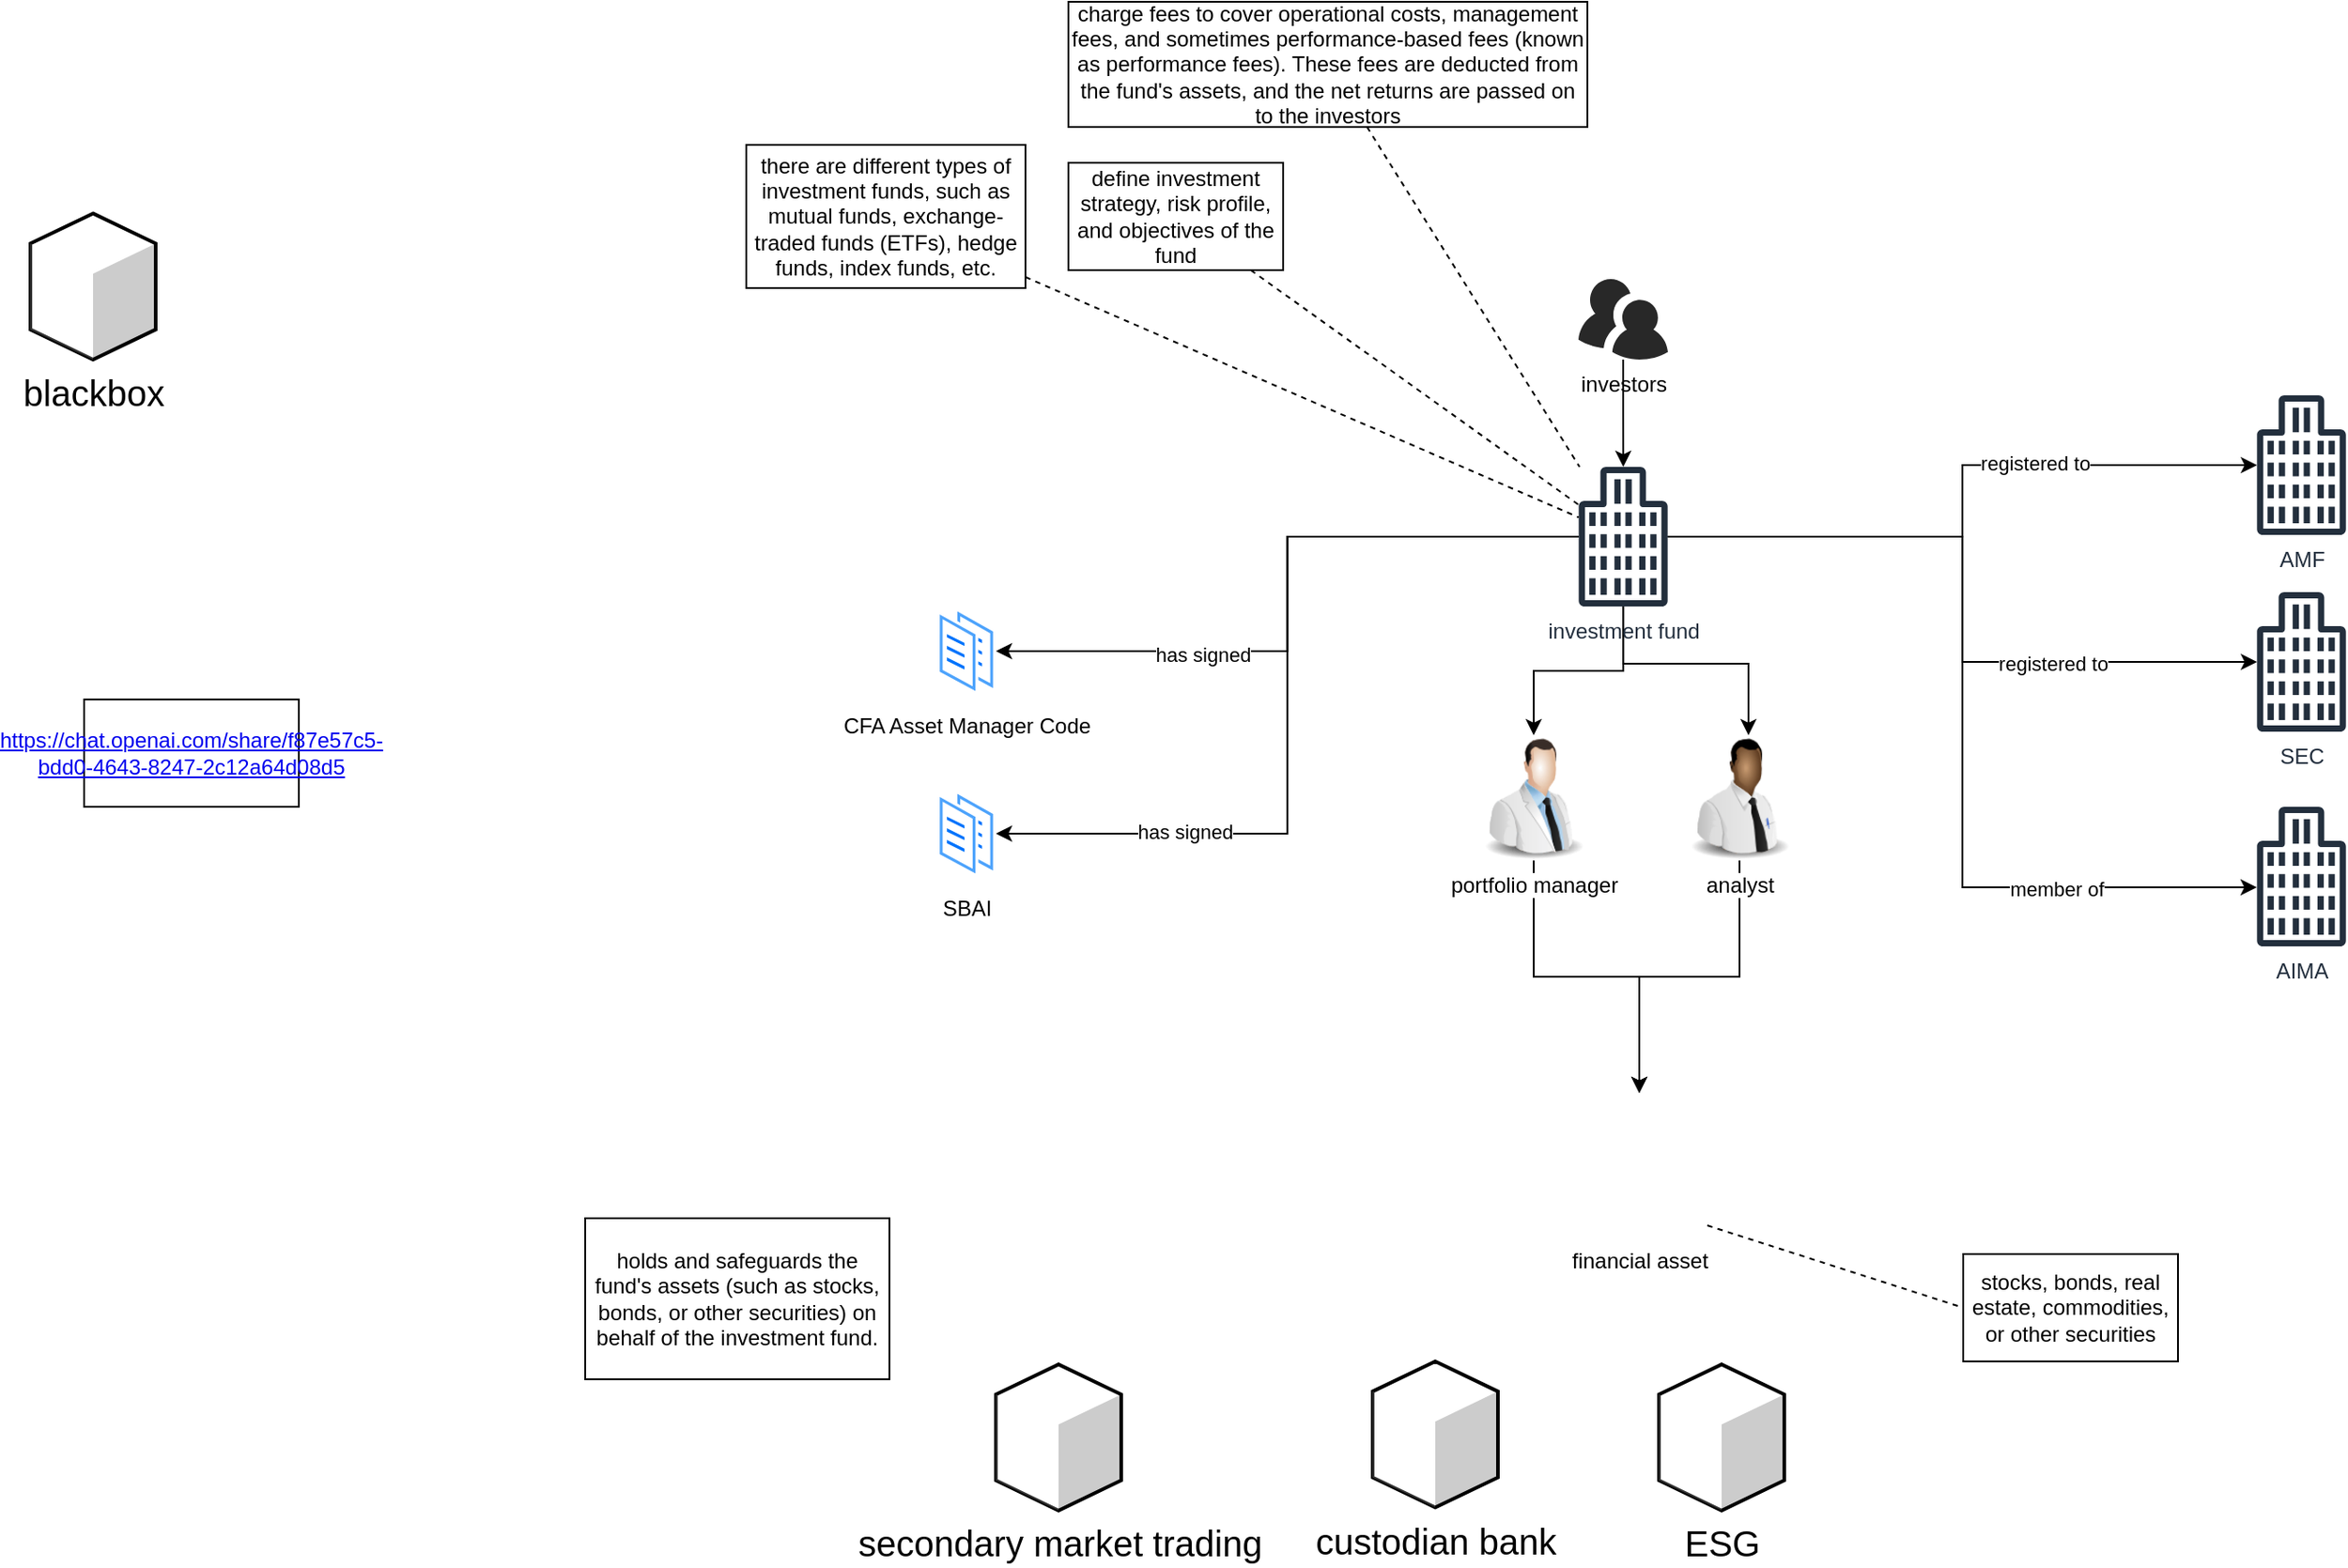 <mxfile version="21.6.6" type="github">
  <diagram name="Page-1" id="54c02804-9d69-ba3f-8aca-1021b27b8050">
    <mxGraphModel dx="2893" dy="2656" grid="1" gridSize="10" guides="1" tooltips="1" connect="1" arrows="1" fold="1" page="1" pageScale="1" pageWidth="1100" pageHeight="850" background="none" math="0" shadow="0">
      <root>
        <mxCell id="0" />
        <mxCell id="1" parent="0" />
        <mxCell id="7c3a617817c5cf35-7" value="secondary market trading" style="verticalLabelPosition=bottom;verticalAlign=top;html=1;shape=mxgraph.infographic.shadedCube;isoAngle=15;fontFamily=Helvetica;fontSize=20;align=center;strokeWidth=2;aspect=fixed;" parent="1" vertex="1">
          <mxGeometry x="169.5" y="-138.33" width="70" height="81.67" as="geometry" />
        </mxCell>
        <mxCell id="qRGsfc20uHWPQH7qOcsc-11" style="edgeStyle=orthogonalEdgeStyle;rounded=0;orthogonalLoop=1;jettySize=auto;html=1;" edge="1" parent="1" source="qRGsfc20uHWPQH7qOcsc-2" target="qRGsfc20uHWPQH7qOcsc-3">
          <mxGeometry relative="1" as="geometry" />
        </mxCell>
        <mxCell id="qRGsfc20uHWPQH7qOcsc-2" value="investors" style="verticalLabelPosition=bottom;sketch=0;html=1;fillColor=#282828;strokeColor=none;verticalAlign=top;pointerEvents=1;align=center;shape=mxgraph.cisco_safe.people_places_things_icons.icon9;" vertex="1" parent="1">
          <mxGeometry x="495" y="-745" width="50" height="45" as="geometry" />
        </mxCell>
        <mxCell id="qRGsfc20uHWPQH7qOcsc-12" style="edgeStyle=orthogonalEdgeStyle;rounded=0;orthogonalLoop=1;jettySize=auto;html=1;" edge="1" parent="1" source="qRGsfc20uHWPQH7qOcsc-3" target="qRGsfc20uHWPQH7qOcsc-4">
          <mxGeometry relative="1" as="geometry" />
        </mxCell>
        <mxCell id="qRGsfc20uHWPQH7qOcsc-13" style="edgeStyle=orthogonalEdgeStyle;rounded=0;orthogonalLoop=1;jettySize=auto;html=1;" edge="1" parent="1" source="qRGsfc20uHWPQH7qOcsc-3" target="qRGsfc20uHWPQH7qOcsc-6">
          <mxGeometry relative="1" as="geometry">
            <Array as="points">
              <mxPoint x="520" y="-530" />
              <mxPoint x="590" y="-530" />
            </Array>
          </mxGeometry>
        </mxCell>
        <mxCell id="qRGsfc20uHWPQH7qOcsc-25" style="edgeStyle=orthogonalEdgeStyle;rounded=0;orthogonalLoop=1;jettySize=auto;html=1;" edge="1" parent="1" source="qRGsfc20uHWPQH7qOcsc-3" target="qRGsfc20uHWPQH7qOcsc-23">
          <mxGeometry relative="1" as="geometry" />
        </mxCell>
        <mxCell id="qRGsfc20uHWPQH7qOcsc-28" value="registered to" style="edgeLabel;html=1;align=center;verticalAlign=middle;resizable=0;points=[];" vertex="1" connectable="0" parent="qRGsfc20uHWPQH7qOcsc-25">
          <mxGeometry x="0.328" y="1" relative="1" as="geometry">
            <mxPoint as="offset" />
          </mxGeometry>
        </mxCell>
        <mxCell id="qRGsfc20uHWPQH7qOcsc-26" style="edgeStyle=orthogonalEdgeStyle;rounded=0;orthogonalLoop=1;jettySize=auto;html=1;" edge="1" parent="1" source="qRGsfc20uHWPQH7qOcsc-3" target="qRGsfc20uHWPQH7qOcsc-24">
          <mxGeometry relative="1" as="geometry" />
        </mxCell>
        <mxCell id="qRGsfc20uHWPQH7qOcsc-27" value="registered to" style="edgeLabel;html=1;align=center;verticalAlign=middle;resizable=0;points=[];" vertex="1" connectable="0" parent="qRGsfc20uHWPQH7qOcsc-26">
          <mxGeometry x="0.428" y="-1" relative="1" as="geometry">
            <mxPoint as="offset" />
          </mxGeometry>
        </mxCell>
        <mxCell id="qRGsfc20uHWPQH7qOcsc-33" style="edgeStyle=orthogonalEdgeStyle;rounded=0;orthogonalLoop=1;jettySize=auto;html=1;entryX=-0.003;entryY=0.577;entryDx=0;entryDy=0;entryPerimeter=0;" edge="1" parent="1" source="qRGsfc20uHWPQH7qOcsc-3" target="qRGsfc20uHWPQH7qOcsc-32">
          <mxGeometry relative="1" as="geometry" />
        </mxCell>
        <mxCell id="qRGsfc20uHWPQH7qOcsc-34" value="member of" style="edgeLabel;html=1;align=center;verticalAlign=middle;resizable=0;points=[];" vertex="1" connectable="0" parent="qRGsfc20uHWPQH7qOcsc-33">
          <mxGeometry x="0.573" y="-1" relative="1" as="geometry">
            <mxPoint as="offset" />
          </mxGeometry>
        </mxCell>
        <mxCell id="qRGsfc20uHWPQH7qOcsc-35" style="edgeStyle=orthogonalEdgeStyle;rounded=0;orthogonalLoop=1;jettySize=auto;html=1;entryX=1;entryY=0.5;entryDx=0;entryDy=0;" edge="1" parent="1" source="qRGsfc20uHWPQH7qOcsc-3" target="qRGsfc20uHWPQH7qOcsc-29">
          <mxGeometry relative="1" as="geometry" />
        </mxCell>
        <mxCell id="qRGsfc20uHWPQH7qOcsc-36" value="has signed" style="edgeLabel;html=1;align=center;verticalAlign=middle;resizable=0;points=[];" vertex="1" connectable="0" parent="qRGsfc20uHWPQH7qOcsc-35">
          <mxGeometry x="0.407" y="2" relative="1" as="geometry">
            <mxPoint as="offset" />
          </mxGeometry>
        </mxCell>
        <mxCell id="qRGsfc20uHWPQH7qOcsc-37" style="edgeStyle=orthogonalEdgeStyle;rounded=0;orthogonalLoop=1;jettySize=auto;html=1;entryX=1;entryY=0.5;entryDx=0;entryDy=0;" edge="1" parent="1" source="qRGsfc20uHWPQH7qOcsc-3" target="qRGsfc20uHWPQH7qOcsc-30">
          <mxGeometry relative="1" as="geometry" />
        </mxCell>
        <mxCell id="qRGsfc20uHWPQH7qOcsc-38" value="has signed" style="edgeLabel;html=1;align=center;verticalAlign=middle;resizable=0;points=[];" vertex="1" connectable="0" parent="qRGsfc20uHWPQH7qOcsc-37">
          <mxGeometry x="0.571" y="-1" relative="1" as="geometry">
            <mxPoint as="offset" />
          </mxGeometry>
        </mxCell>
        <mxCell id="qRGsfc20uHWPQH7qOcsc-3" value="investment fund " style="sketch=0;outlineConnect=0;fontColor=#232F3E;gradientColor=none;fillColor=#232F3D;strokeColor=none;dashed=0;verticalLabelPosition=bottom;verticalAlign=top;align=center;html=1;fontSize=12;fontStyle=0;aspect=fixed;pointerEvents=1;shape=mxgraph.aws4.office_building;" vertex="1" parent="1">
          <mxGeometry x="495" y="-640" width="50" height="78" as="geometry" />
        </mxCell>
        <mxCell id="qRGsfc20uHWPQH7qOcsc-14" style="edgeStyle=orthogonalEdgeStyle;rounded=0;orthogonalLoop=1;jettySize=auto;html=1;" edge="1" parent="1" source="qRGsfc20uHWPQH7qOcsc-4" target="qRGsfc20uHWPQH7qOcsc-7">
          <mxGeometry relative="1" as="geometry" />
        </mxCell>
        <mxCell id="qRGsfc20uHWPQH7qOcsc-4" value="portfolio manager" style="image;html=1;image=img/lib/clip_art/people/Scientist_Man_128x128.png" vertex="1" parent="1">
          <mxGeometry x="435" y="-490" width="70" height="70" as="geometry" />
        </mxCell>
        <mxCell id="qRGsfc20uHWPQH7qOcsc-15" style="edgeStyle=orthogonalEdgeStyle;rounded=0;orthogonalLoop=1;jettySize=auto;html=1;" edge="1" parent="1" source="qRGsfc20uHWPQH7qOcsc-6" target="qRGsfc20uHWPQH7qOcsc-7">
          <mxGeometry relative="1" as="geometry" />
        </mxCell>
        <mxCell id="qRGsfc20uHWPQH7qOcsc-6" value="analyst" style="image;html=1;image=img/lib/clip_art/people/Tech_Man_Black_128x128.png" vertex="1" parent="1">
          <mxGeometry x="550" y="-490" width="70" height="70" as="geometry" />
        </mxCell>
        <mxCell id="qRGsfc20uHWPQH7qOcsc-7" value="financial asset" style="shape=image;html=1;verticalAlign=top;verticalLabelPosition=bottom;labelBackgroundColor=#ffffff;imageAspect=0;aspect=fixed;image=https://cdn0.iconfinder.com/data/icons/business-startup-10/50/25-128.png" vertex="1" parent="1">
          <mxGeometry x="489" y="-290" width="80" height="80" as="geometry" />
        </mxCell>
        <mxCell id="qRGsfc20uHWPQH7qOcsc-16" style="rounded=0;orthogonalLoop=1;jettySize=auto;html=1;dashed=1;endArrow=none;endFill=0;" edge="1" parent="1" source="qRGsfc20uHWPQH7qOcsc-10" target="qRGsfc20uHWPQH7qOcsc-3">
          <mxGeometry relative="1" as="geometry" />
        </mxCell>
        <mxCell id="qRGsfc20uHWPQH7qOcsc-10" value="define investment strategy, risk profile, and objectives of the fund" style="rounded=0;whiteSpace=wrap;html=1;" vertex="1" parent="1">
          <mxGeometry x="210" y="-810" width="120" height="60" as="geometry" />
        </mxCell>
        <mxCell id="qRGsfc20uHWPQH7qOcsc-18" style="rounded=0;orthogonalLoop=1;jettySize=auto;html=1;endArrow=none;dashed=1;endFill=0;strokeColor=default;" edge="1" parent="1" source="qRGsfc20uHWPQH7qOcsc-17" target="qRGsfc20uHWPQH7qOcsc-3">
          <mxGeometry relative="1" as="geometry">
            <mxPoint x="380" y="-520" as="targetPoint" />
          </mxGeometry>
        </mxCell>
        <mxCell id="qRGsfc20uHWPQH7qOcsc-17" value="there are different types of investment funds, such as mutual funds, exchange-traded funds (ETFs), hedge funds, index funds, etc." style="rounded=0;whiteSpace=wrap;html=1;" vertex="1" parent="1">
          <mxGeometry x="30" y="-820" width="156" height="80" as="geometry" />
        </mxCell>
        <mxCell id="qRGsfc20uHWPQH7qOcsc-19" value="stocks, bonds, real estate, commodities, or other securities" style="rounded=0;whiteSpace=wrap;html=1;" vertex="1" parent="1">
          <mxGeometry x="710" y="-200" width="120" height="60" as="geometry" />
        </mxCell>
        <mxCell id="qRGsfc20uHWPQH7qOcsc-20" style="rounded=0;orthogonalLoop=1;jettySize=auto;html=1;endArrow=none;dashed=1;endFill=0;strokeColor=default;entryX=0;entryY=0.5;entryDx=0;entryDy=0;exitX=0.975;exitY=0.925;exitDx=0;exitDy=0;exitPerimeter=0;" edge="1" parent="1" source="qRGsfc20uHWPQH7qOcsc-7" target="qRGsfc20uHWPQH7qOcsc-19">
          <mxGeometry relative="1" as="geometry">
            <mxPoint x="580" y="-252.5" as="sourcePoint" />
            <mxPoint x="759" y="-227.5" as="targetPoint" />
          </mxGeometry>
        </mxCell>
        <mxCell id="qRGsfc20uHWPQH7qOcsc-22" style="rounded=0;orthogonalLoop=1;jettySize=auto;html=1;strokeColor=default;dashed=1;endArrow=none;endFill=0;" edge="1" parent="1" source="qRGsfc20uHWPQH7qOcsc-21" target="qRGsfc20uHWPQH7qOcsc-3">
          <mxGeometry relative="1" as="geometry">
            <mxPoint x="500" y="-630" as="targetPoint" />
          </mxGeometry>
        </mxCell>
        <mxCell id="qRGsfc20uHWPQH7qOcsc-21" value="charge fees to cover operational costs, management fees, and sometimes performance-based fees (known as performance fees). These fees are deducted from the fund&#39;s assets, and the net returns are passed on to the investors" style="rounded=0;whiteSpace=wrap;html=1;" vertex="1" parent="1">
          <mxGeometry x="210" y="-900" width="290" height="70" as="geometry" />
        </mxCell>
        <mxCell id="qRGsfc20uHWPQH7qOcsc-23" value="AMF" style="sketch=0;outlineConnect=0;fontColor=#232F3E;gradientColor=none;fillColor=#232F3D;strokeColor=none;dashed=0;verticalLabelPosition=bottom;verticalAlign=top;align=center;html=1;fontSize=12;fontStyle=0;aspect=fixed;pointerEvents=1;shape=mxgraph.aws4.office_building;" vertex="1" parent="1">
          <mxGeometry x="874" y="-680" width="50" height="78" as="geometry" />
        </mxCell>
        <mxCell id="qRGsfc20uHWPQH7qOcsc-24" value="SEC" style="sketch=0;outlineConnect=0;fontColor=#232F3E;gradientColor=none;fillColor=#232F3D;strokeColor=none;dashed=0;verticalLabelPosition=bottom;verticalAlign=top;align=center;html=1;fontSize=12;fontStyle=0;aspect=fixed;pointerEvents=1;shape=mxgraph.aws4.office_building;" vertex="1" parent="1">
          <mxGeometry x="874" y="-570" width="50" height="78" as="geometry" />
        </mxCell>
        <mxCell id="qRGsfc20uHWPQH7qOcsc-29" value="CFA Asset Manager Code" style="image;aspect=fixed;perimeter=ellipsePerimeter;html=1;align=center;shadow=0;dashed=0;spacingTop=3;image=img/lib/active_directory/documents.svg;" vertex="1" parent="1">
          <mxGeometry x="136.5" y="-562" width="33" height="50" as="geometry" />
        </mxCell>
        <mxCell id="qRGsfc20uHWPQH7qOcsc-30" value="SBAI" style="image;aspect=fixed;perimeter=ellipsePerimeter;html=1;align=center;shadow=0;dashed=0;spacingTop=3;image=img/lib/active_directory/documents.svg;" vertex="1" parent="1">
          <mxGeometry x="136.5" y="-460" width="33" height="50" as="geometry" />
        </mxCell>
        <mxCell id="qRGsfc20uHWPQH7qOcsc-32" value="AIMA" style="sketch=0;outlineConnect=0;fontColor=#232F3E;gradientColor=none;fillColor=#232F3D;strokeColor=none;dashed=0;verticalLabelPosition=bottom;verticalAlign=top;align=center;html=1;fontSize=12;fontStyle=0;aspect=fixed;pointerEvents=1;shape=mxgraph.aws4.office_building;" vertex="1" parent="1">
          <mxGeometry x="874" y="-450" width="50" height="78" as="geometry" />
        </mxCell>
        <mxCell id="qRGsfc20uHWPQH7qOcsc-40" value="custodian bank" style="verticalLabelPosition=bottom;verticalAlign=top;html=1;shape=mxgraph.infographic.shadedCube;isoAngle=15;fontFamily=Helvetica;fontSize=20;align=center;strokeWidth=2;aspect=fixed;" vertex="1" parent="1">
          <mxGeometry x="380" y="-140.0" width="70" height="81.67" as="geometry" />
        </mxCell>
        <mxCell id="qRGsfc20uHWPQH7qOcsc-41" value="ESG" style="verticalLabelPosition=bottom;verticalAlign=top;html=1;shape=mxgraph.infographic.shadedCube;isoAngle=15;fontFamily=Helvetica;fontSize=20;align=center;strokeWidth=2;aspect=fixed;" vertex="1" parent="1">
          <mxGeometry x="540" y="-138.33" width="70" height="81.67" as="geometry" />
        </mxCell>
        <mxCell id="qRGsfc20uHWPQH7qOcsc-42" value="holds and safeguards the fund&#39;s assets (such as stocks, bonds, or other securities) on behalf of the investment fund." style="rounded=0;whiteSpace=wrap;html=1;" vertex="1" parent="1">
          <mxGeometry x="-60" y="-220" width="170" height="90" as="geometry" />
        </mxCell>
        <mxCell id="qRGsfc20uHWPQH7qOcsc-43" value="blackbox" style="verticalLabelPosition=bottom;verticalAlign=top;html=1;shape=mxgraph.infographic.shadedCube;isoAngle=15;fontFamily=Helvetica;fontSize=20;align=center;strokeWidth=2;aspect=fixed;" vertex="1" parent="1">
          <mxGeometry x="-370" y="-781.67" width="70" height="81.67" as="geometry" />
        </mxCell>
        <mxCell id="qRGsfc20uHWPQH7qOcsc-44" value="&lt;a href=&quot;https://chat.openai.com/share/f87e57c5-bdd0-4643-8247-2c12a64d08d5&quot;&gt;https://chat.openai.com/share/f87e57c5-bdd0-4643-8247-2c12a64d08d5&lt;/a&gt;" style="whiteSpace=wrap;html=1;" vertex="1" parent="1">
          <mxGeometry x="-340" y="-510" width="120" height="60" as="geometry" />
        </mxCell>
      </root>
    </mxGraphModel>
  </diagram>
</mxfile>
